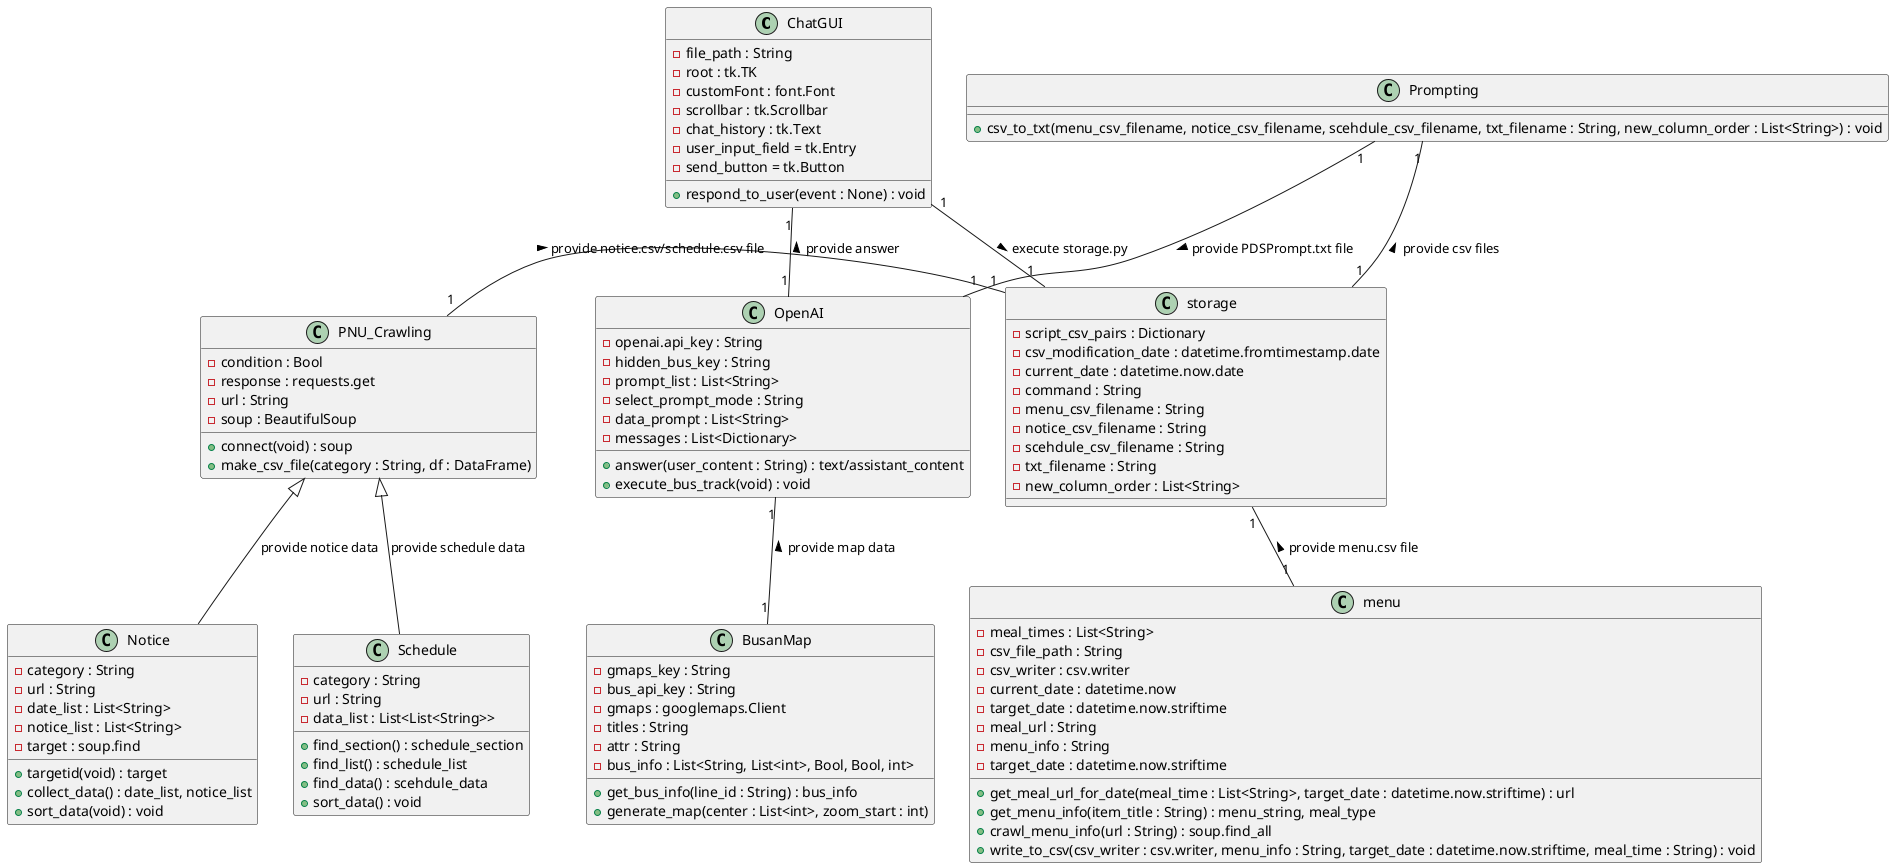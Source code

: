 @startuml

class ChatGUI {
    - file_path : String
    - root : tk.TK
    - customFont : font.Font
    - scrollbar : tk.Scrollbar
    - chat_history : tk.Text
    - user_input_field = tk.Entry
    - send_button = tk.Button
    
    + respond_to_user(event : None) : void
}

class OpenAI {   
    - openai.api_key : String
    - hidden_bus_key : String
    - prompt_list : List<String>
    - select_prompt_mode : String
    - data_prompt : List<String>
    - messages : List<Dictionary>

    + answer(user_content : String) : text/assistant_content
    + execute_bus_track(void) : void    
}

class Prompting{
    + csv_to_txt(menu_csv_filename, notice_csv_filename, scehdule_csv_filename, txt_filename : String, new_column_order : List<String>) : void
}

class PNU_Crawling {
    - condition : Bool
    - response : requests.get
    - url : String
    - soup : BeautifulSoup
      
    + connect(void) : soup
    + make_csv_file(category : String, df : DataFrame)    
}

class storage { 
    - script_csv_pairs : Dictionary
    - csv_modification_date : datetime.fromtimestamp.date
    - current_date : datetime.now.date
    - command : String
    - menu_csv_filename : String
    - notice_csv_filename : String
    - scehdule_csv_filename : String
    - txt_filename : String
    - new_column_order : List<String>    
}

class Notice {
    - category : String
    - url : String
    - date_list : List<String>
    - notice_list : List<String>
    - target : soup.find 

    + targetid(void) : target
    + collect_data() : date_list, notice_list
    + sort_data(void) : void     
}

class Schedule {
    - category : String
    - url : String
    - data_list : List<List<String>>    

    + find_section() : schedule_section
    + find_list() : schedule_list
    + find_data() : scehdule_data
    + sort_data() : void   
}

class menu {
    - meal_times : List<String>
    - csv_file_path : String
    - csv_writer : csv.writer
    - current_date : datetime.now
    - target_date : datetime.now.striftime
    - meal_url : String
    - menu_info : String
    - target_date : datetime.now.striftime

    + get_meal_url_for_date(meal_time : List<String>, target_date : datetime.now.striftime) : url
    + get_menu_info(item_title : String) : menu_string, meal_type
    + crawl_menu_info(url : String) : soup.find_all
    + write_to_csv(csv_writer : csv.writer, menu_info : String, target_date : datetime.now.striftime, meal_time : String) : void
}

class BusanMap {
    - gmaps_key : String
    - bus_api_key : String
    - gmaps : googlemaps.Client
    - titles : String
    - attr : String
    - bus_info : List<String, List<int>, Bool, Bool, int>
    
    + get_bus_info(line_id : String) : bus_info
    + generate_map(center : List<int>, zoom_start : int)
}


ChatGUI "1" -- "1" OpenAI : provide answer <

ChatGUI "1" -- "1" storage : execute storage.py >

Prompting "1" -- "1" OpenAI : provide PDSPrompt.txt file >

Prompting "1" -- "1" storage : provide csv files <


PNU_Crawling "1" - "1"  storage : provide notice.csv/schedule.csv file > 
storage "1" -- "1" menu : provide menu.csv file <
PNU_Crawling <|-- Notice : provide notice data 
PNU_Crawling <|-- Schedule : provide schedule data


OpenAI "1" -- "1" BusanMap : provide map data <

@enduml


